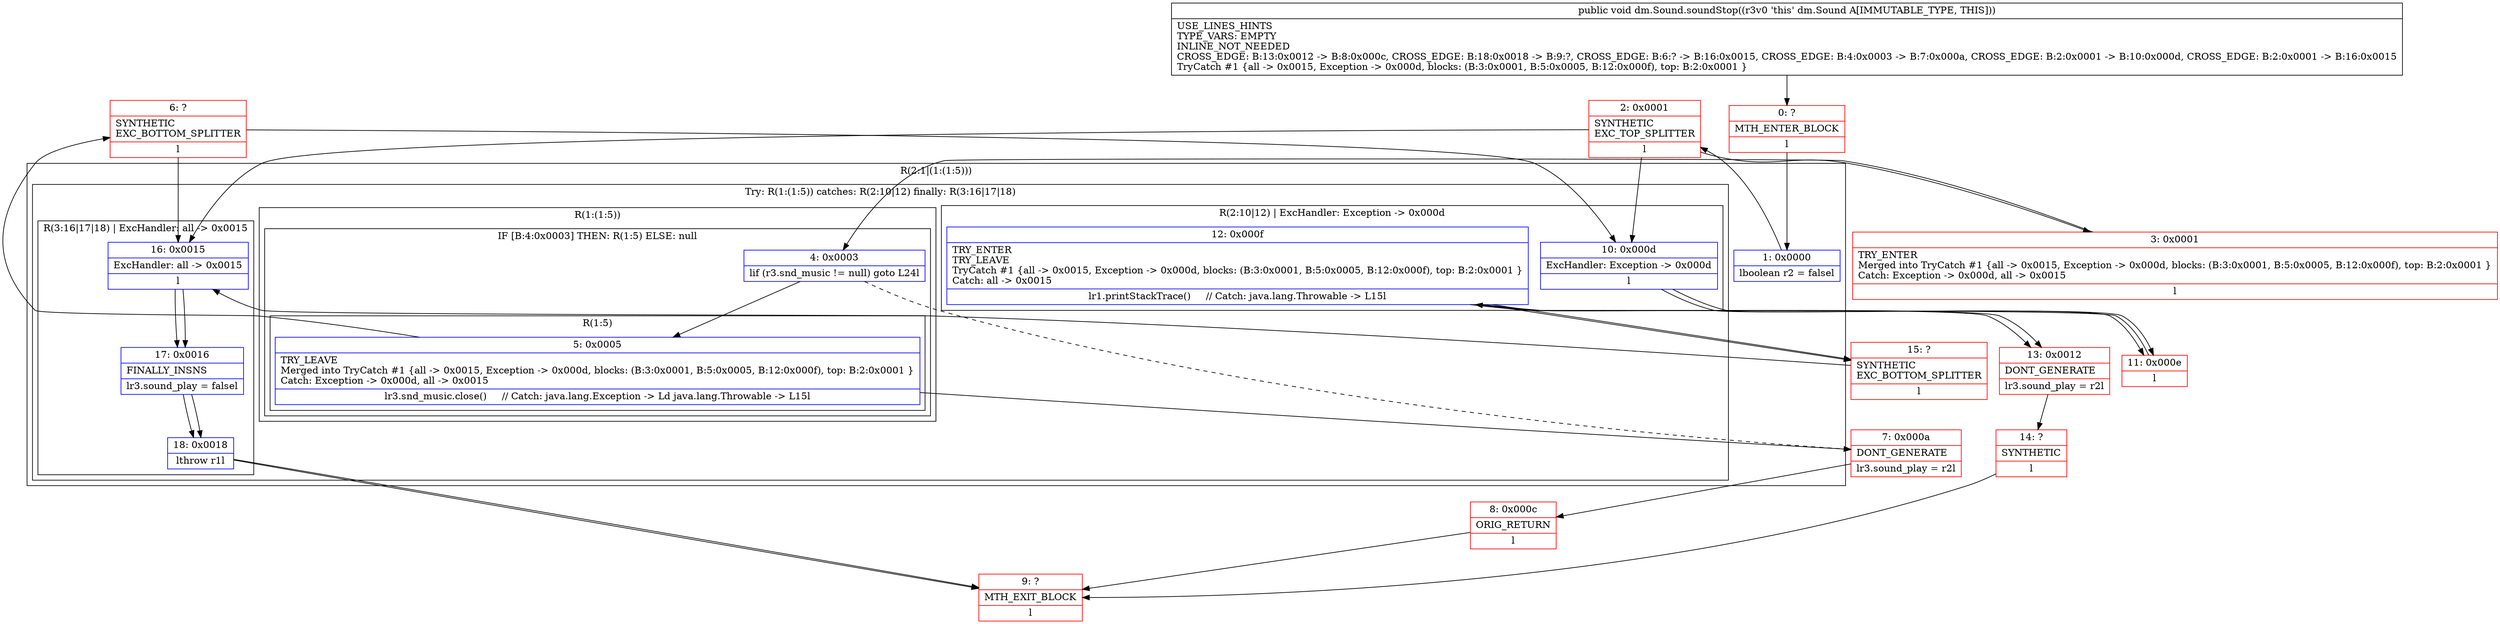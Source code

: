 digraph "CFG fordm.Sound.soundStop()V" {
subgraph cluster_Region_460048966 {
label = "R(2:1|(1:(1:5)))";
node [shape=record,color=blue];
Node_1 [shape=record,label="{1\:\ 0x0000|lboolean r2 = falsel}"];
subgraph cluster_TryCatchRegion_1712140195 {
label = "Try: R(1:(1:5)) catches: R(2:10|12) finally: R(3:16|17|18)";
node [shape=record,color=blue];
subgraph cluster_Region_1465261607 {
label = "R(1:(1:5))";
node [shape=record,color=blue];
subgraph cluster_IfRegion_279491534 {
label = "IF [B:4:0x0003] THEN: R(1:5) ELSE: null";
node [shape=record,color=blue];
Node_4 [shape=record,label="{4\:\ 0x0003|lif (r3.snd_music != null) goto L24l}"];
subgraph cluster_Region_1384253844 {
label = "R(1:5)";
node [shape=record,color=blue];
Node_5 [shape=record,label="{5\:\ 0x0005|TRY_LEAVE\lMerged into TryCatch #1 \{all \-\> 0x0015, Exception \-\> 0x000d, blocks: (B:3:0x0001, B:5:0x0005, B:12:0x000f), top: B:2:0x0001 \}\lCatch: Exception \-\> 0x000d, all \-\> 0x0015\l|lr3.snd_music.close()     \/\/ Catch: java.lang.Exception \-\> Ld java.lang.Throwable \-\> L15l}"];
}
}
}
subgraph cluster_Region_1576879184 {
label = "R(2:10|12) | ExcHandler: Exception \-\> 0x000d\l";
node [shape=record,color=blue];
Node_10 [shape=record,label="{10\:\ 0x000d|ExcHandler: Exception \-\> 0x000d\l|l}"];
Node_12 [shape=record,label="{12\:\ 0x000f|TRY_ENTER\lTRY_LEAVE\lTryCatch #1 \{all \-\> 0x0015, Exception \-\> 0x000d, blocks: (B:3:0x0001, B:5:0x0005, B:12:0x000f), top: B:2:0x0001 \}\lCatch: all \-\> 0x0015\l|lr1.printStackTrace()     \/\/ Catch: java.lang.Throwable \-\> L15l}"];
}
subgraph cluster_Region_985517806 {
label = "R(3:16|17|18) | ExcHandler: all \-\> 0x0015\l";
node [shape=record,color=blue];
Node_16 [shape=record,label="{16\:\ 0x0015|ExcHandler: all \-\> 0x0015\l|l}"];
Node_17 [shape=record,label="{17\:\ 0x0016|FINALLY_INSNS\l|lr3.sound_play = falsel}"];
Node_18 [shape=record,label="{18\:\ 0x0018|lthrow r1l}"];
}
}
}
subgraph cluster_Region_1576879184 {
label = "R(2:10|12) | ExcHandler: Exception \-\> 0x000d\l";
node [shape=record,color=blue];
Node_10 [shape=record,label="{10\:\ 0x000d|ExcHandler: Exception \-\> 0x000d\l|l}"];
Node_12 [shape=record,label="{12\:\ 0x000f|TRY_ENTER\lTRY_LEAVE\lTryCatch #1 \{all \-\> 0x0015, Exception \-\> 0x000d, blocks: (B:3:0x0001, B:5:0x0005, B:12:0x000f), top: B:2:0x0001 \}\lCatch: all \-\> 0x0015\l|lr1.printStackTrace()     \/\/ Catch: java.lang.Throwable \-\> L15l}"];
}
subgraph cluster_Region_985517806 {
label = "R(3:16|17|18) | ExcHandler: all \-\> 0x0015\l";
node [shape=record,color=blue];
Node_16 [shape=record,label="{16\:\ 0x0015|ExcHandler: all \-\> 0x0015\l|l}"];
Node_17 [shape=record,label="{17\:\ 0x0016|FINALLY_INSNS\l|lr3.sound_play = falsel}"];
Node_18 [shape=record,label="{18\:\ 0x0018|lthrow r1l}"];
}
Node_0 [shape=record,color=red,label="{0\:\ ?|MTH_ENTER_BLOCK\l|l}"];
Node_2 [shape=record,color=red,label="{2\:\ 0x0001|SYNTHETIC\lEXC_TOP_SPLITTER\l|l}"];
Node_3 [shape=record,color=red,label="{3\:\ 0x0001|TRY_ENTER\lMerged into TryCatch #1 \{all \-\> 0x0015, Exception \-\> 0x000d, blocks: (B:3:0x0001, B:5:0x0005, B:12:0x000f), top: B:2:0x0001 \}\lCatch: Exception \-\> 0x000d, all \-\> 0x0015\l|l}"];
Node_6 [shape=record,color=red,label="{6\:\ ?|SYNTHETIC\lEXC_BOTTOM_SPLITTER\l|l}"];
Node_7 [shape=record,color=red,label="{7\:\ 0x000a|DONT_GENERATE\l|lr3.sound_play = r2l}"];
Node_8 [shape=record,color=red,label="{8\:\ 0x000c|ORIG_RETURN\l|l}"];
Node_9 [shape=record,color=red,label="{9\:\ ?|MTH_EXIT_BLOCK\l|l}"];
Node_11 [shape=record,color=red,label="{11\:\ 0x000e|l}"];
Node_13 [shape=record,color=red,label="{13\:\ 0x0012|DONT_GENERATE\l|lr3.sound_play = r2l}"];
Node_14 [shape=record,color=red,label="{14\:\ ?|SYNTHETIC\l|l}"];
Node_15 [shape=record,color=red,label="{15\:\ ?|SYNTHETIC\lEXC_BOTTOM_SPLITTER\l|l}"];
MethodNode[shape=record,label="{public void dm.Sound.soundStop((r3v0 'this' dm.Sound A[IMMUTABLE_TYPE, THIS]))  | USE_LINES_HINTS\lTYPE_VARS: EMPTY\lINLINE_NOT_NEEDED\lCROSS_EDGE: B:13:0x0012 \-\> B:8:0x000c, CROSS_EDGE: B:18:0x0018 \-\> B:9:?, CROSS_EDGE: B:6:? \-\> B:16:0x0015, CROSS_EDGE: B:4:0x0003 \-\> B:7:0x000a, CROSS_EDGE: B:2:0x0001 \-\> B:10:0x000d, CROSS_EDGE: B:2:0x0001 \-\> B:16:0x0015\lTryCatch #1 \{all \-\> 0x0015, Exception \-\> 0x000d, blocks: (B:3:0x0001, B:5:0x0005, B:12:0x000f), top: B:2:0x0001 \}\l}"];
MethodNode -> Node_0;
Node_1 -> Node_2;
Node_4 -> Node_5;
Node_4 -> Node_7[style=dashed];
Node_5 -> Node_7;
Node_5 -> Node_6;
Node_10 -> Node_11;
Node_12 -> Node_13;
Node_12 -> Node_15;
Node_16 -> Node_17;
Node_17 -> Node_18;
Node_18 -> Node_9;
Node_10 -> Node_11;
Node_12 -> Node_13;
Node_12 -> Node_15;
Node_16 -> Node_17;
Node_17 -> Node_18;
Node_18 -> Node_9;
Node_0 -> Node_1;
Node_2 -> Node_3;
Node_2 -> Node_10;
Node_2 -> Node_16;
Node_3 -> Node_4;
Node_6 -> Node_10;
Node_6 -> Node_16;
Node_7 -> Node_8;
Node_8 -> Node_9;
Node_11 -> Node_12;
Node_13 -> Node_14;
Node_14 -> Node_9;
Node_15 -> Node_16;
}

